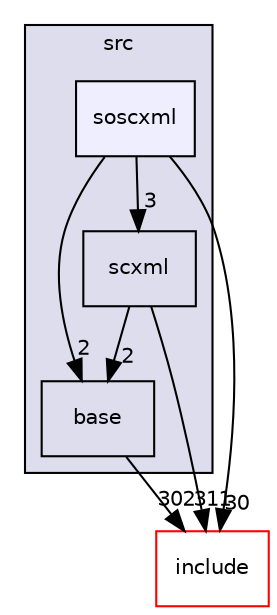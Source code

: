digraph "src/soscxml" {
  compound=true
  node [ fontsize="10", fontname="Helvetica"];
  edge [ labelfontsize="10", labelfontname="Helvetica"];
  subgraph clusterdir_68267d1309a1af8e8297ef4c3efbcdba {
    graph [ bgcolor="#ddddee", pencolor="black", label="src" fontname="Helvetica", fontsize="10", URL="dir_68267d1309a1af8e8297ef4c3efbcdba.html"]
  dir_0af1587c8378955de40f48b4bd1869f0 [shape=box label="base" URL="dir_0af1587c8378955de40f48b4bd1869f0.html"];
  dir_e2c196d8165f3fcd2ba2359b2edcd418 [shape=box label="scxml" URL="dir_e2c196d8165f3fcd2ba2359b2edcd418.html"];
  dir_c0e127c01ca5799b41563b60574dc20f [shape=box, label="soscxml", style="filled", fillcolor="#eeeeff", pencolor="black", URL="dir_c0e127c01ca5799b41563b60574dc20f.html"];
  }
  dir_d44c64559bbebec7f509842c48db8b23 [shape=box label="include" fillcolor="white" style="filled" color="red" URL="dir_d44c64559bbebec7f509842c48db8b23.html"];
  dir_c0e127c01ca5799b41563b60574dc20f->dir_0af1587c8378955de40f48b4bd1869f0 [headlabel="2", labeldistance=1.5 headhref="dir_000083_000048.html"];
  dir_c0e127c01ca5799b41563b60574dc20f->dir_d44c64559bbebec7f509842c48db8b23 [headlabel="30", labeldistance=1.5 headhref="dir_000083_000000.html"];
  dir_c0e127c01ca5799b41563b60574dc20f->dir_e2c196d8165f3fcd2ba2359b2edcd418 [headlabel="3", labeldistance=1.5 headhref="dir_000083_000078.html"];
  dir_0af1587c8378955de40f48b4bd1869f0->dir_d44c64559bbebec7f509842c48db8b23 [headlabel="302", labeldistance=1.5 headhref="dir_000048_000000.html"];
  dir_e2c196d8165f3fcd2ba2359b2edcd418->dir_0af1587c8378955de40f48b4bd1869f0 [headlabel="2", labeldistance=1.5 headhref="dir_000078_000048.html"];
  dir_e2c196d8165f3fcd2ba2359b2edcd418->dir_d44c64559bbebec7f509842c48db8b23 [headlabel="311", labeldistance=1.5 headhref="dir_000078_000000.html"];
}
